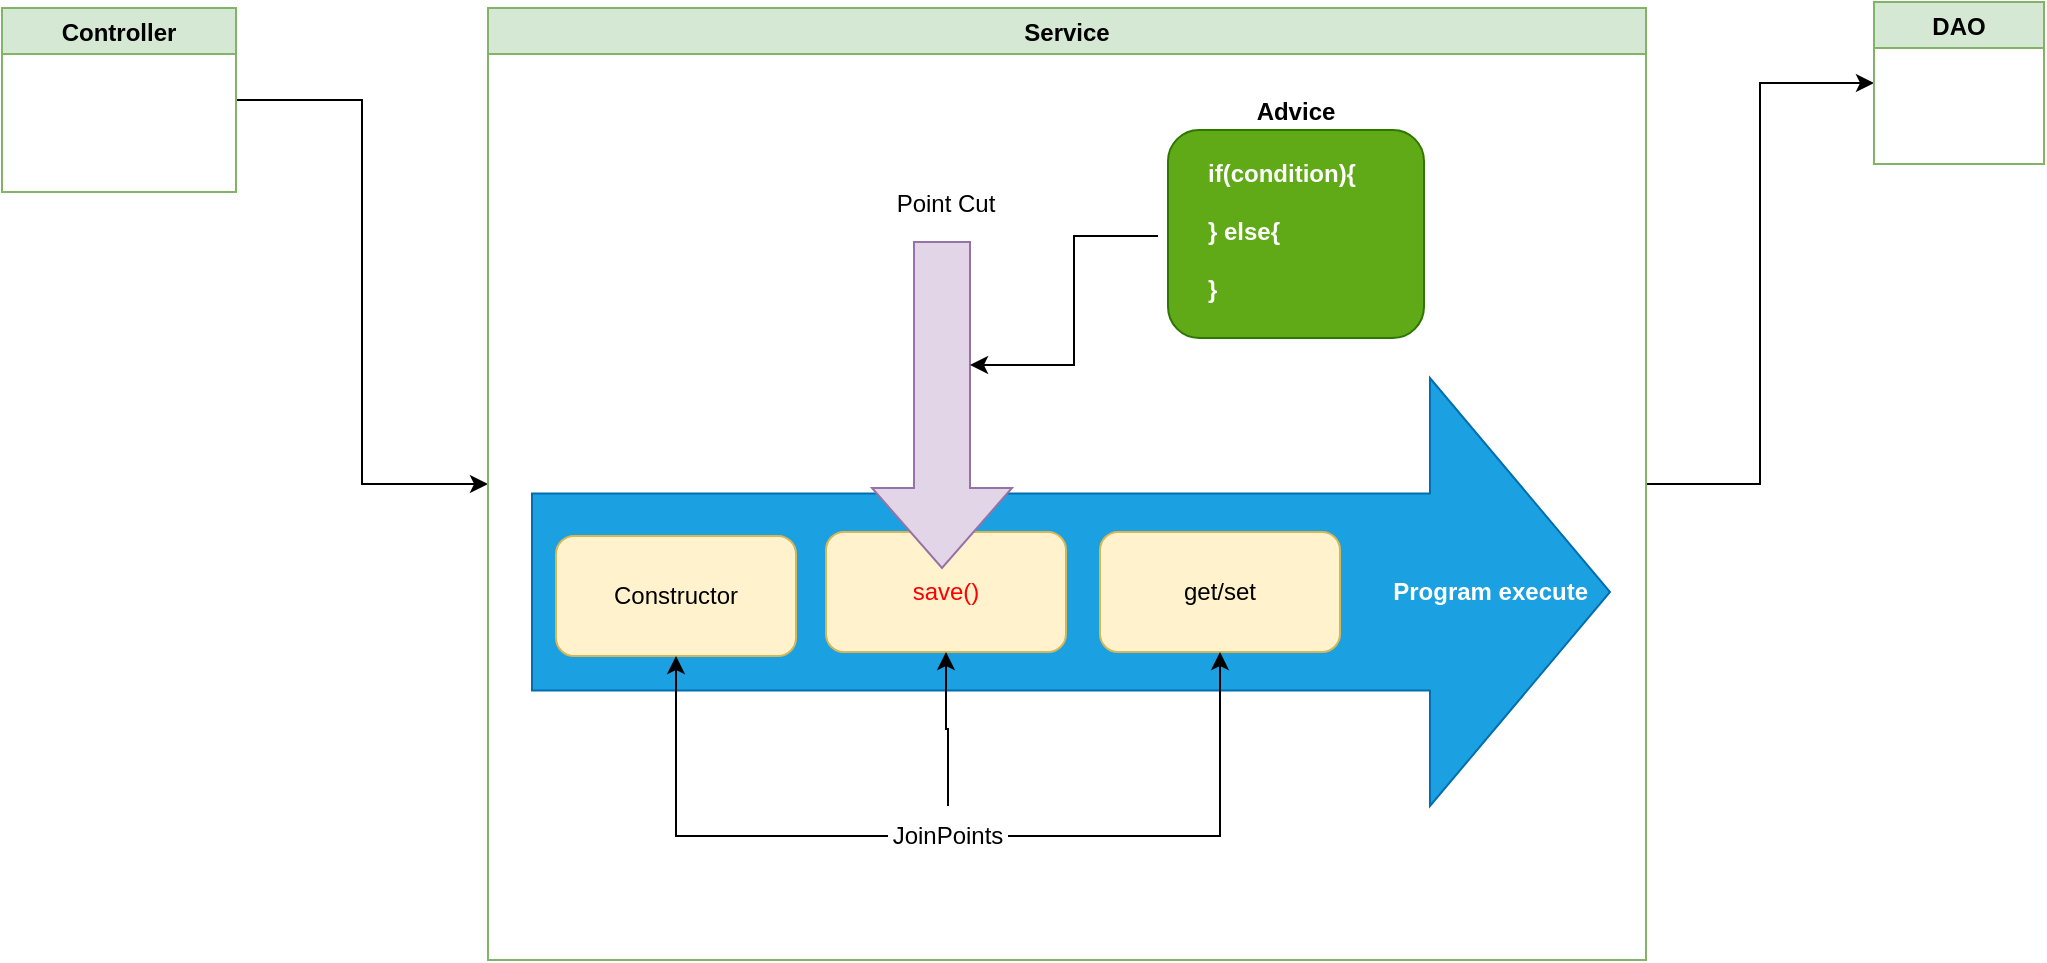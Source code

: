 <mxfile version="20.3.2" type="device"><diagram id="8yVkZ1y5Gb2PziT3os4l" name="Page-1"><mxGraphModel dx="1718" dy="888" grid="0" gridSize="10" guides="1" tooltips="1" connect="1" arrows="1" fold="1" page="1" pageScale="1" pageWidth="4681" pageHeight="3300" math="0" shadow="0"><root><mxCell id="0"/><mxCell id="1" parent="0"/><mxCell id="RHZNKdtHSWgu6k-KS_sg-6" style="edgeStyle=orthogonalEdgeStyle;rounded=0;orthogonalLoop=1;jettySize=auto;html=1;entryX=0;entryY=0.5;entryDx=0;entryDy=0;" edge="1" parent="1" source="RHZNKdtHSWgu6k-KS_sg-2" target="RHZNKdtHSWgu6k-KS_sg-4"><mxGeometry relative="1" as="geometry"/></mxCell><mxCell id="RHZNKdtHSWgu6k-KS_sg-2" value="Controller" style="swimlane;fillColor=#d5e8d4;strokeColor=#82b366;" vertex="1" parent="1"><mxGeometry x="567" y="228" width="117" height="92" as="geometry"/></mxCell><mxCell id="RHZNKdtHSWgu6k-KS_sg-7" style="edgeStyle=orthogonalEdgeStyle;rounded=0;orthogonalLoop=1;jettySize=auto;html=1;entryX=0;entryY=0.5;entryDx=0;entryDy=0;" edge="1" parent="1" source="RHZNKdtHSWgu6k-KS_sg-4" target="RHZNKdtHSWgu6k-KS_sg-5"><mxGeometry relative="1" as="geometry"/></mxCell><mxCell id="RHZNKdtHSWgu6k-KS_sg-4" value="Service" style="swimlane;fillColor=#d5e8d4;strokeColor=#82b366;" vertex="1" parent="1"><mxGeometry x="810" y="228" width="579" height="476" as="geometry"/></mxCell><mxCell id="RHZNKdtHSWgu6k-KS_sg-8" value="Program execute&amp;nbsp; &amp;nbsp;" style="html=1;shadow=0;dashed=0;align=right;verticalAlign=middle;shape=mxgraph.arrows2.arrow;dy=0.54;dx=90;notch=0;fontStyle=1;fillColor=#1ba1e2;fontColor=#ffffff;strokeColor=#006EAF;" vertex="1" parent="RHZNKdtHSWgu6k-KS_sg-4"><mxGeometry x="22" y="185" width="539" height="214" as="geometry"/></mxCell><mxCell id="RHZNKdtHSWgu6k-KS_sg-9" value="Constructor" style="rounded=1;whiteSpace=wrap;html=1;fillColor=#fff2cc;strokeColor=#d6b656;" vertex="1" parent="RHZNKdtHSWgu6k-KS_sg-4"><mxGeometry x="34" y="264" width="120" height="60" as="geometry"/></mxCell><mxCell id="RHZNKdtHSWgu6k-KS_sg-10" value="&lt;font color=&quot;#ff0000&quot;&gt;save()&lt;/font&gt;" style="rounded=1;whiteSpace=wrap;html=1;fillColor=#fff2cc;strokeColor=#d6b656;" vertex="1" parent="RHZNKdtHSWgu6k-KS_sg-4"><mxGeometry x="169" y="262" width="120" height="60" as="geometry"/></mxCell><mxCell id="RHZNKdtHSWgu6k-KS_sg-11" value="get/set" style="rounded=1;whiteSpace=wrap;html=1;fillColor=#fff2cc;strokeColor=#d6b656;" vertex="1" parent="RHZNKdtHSWgu6k-KS_sg-4"><mxGeometry x="306" y="262" width="120" height="60" as="geometry"/></mxCell><mxCell id="RHZNKdtHSWgu6k-KS_sg-16" value="Point Cut" style="text;html=1;strokeColor=none;fillColor=none;align=center;verticalAlign=middle;whiteSpace=wrap;rounded=0;" vertex="1" parent="RHZNKdtHSWgu6k-KS_sg-4"><mxGeometry x="199" y="83" width="60" height="30" as="geometry"/></mxCell><mxCell id="RHZNKdtHSWgu6k-KS_sg-19" value="" style="html=1;shadow=0;dashed=0;align=center;verticalAlign=middle;shape=mxgraph.arrows2.arrow;dy=0.6;dx=40;direction=south;notch=0;fillColor=#e1d5e7;strokeColor=#9673a6;" vertex="1" parent="RHZNKdtHSWgu6k-KS_sg-4"><mxGeometry x="192" y="117" width="70" height="163" as="geometry"/></mxCell><mxCell id="RHZNKdtHSWgu6k-KS_sg-20" value="Advice" style="rounded=1;whiteSpace=wrap;html=1;labelPosition=center;verticalLabelPosition=top;align=center;verticalAlign=bottom;fillColor=#60a917;fontColor=#000000;strokeColor=#2D7600;fontStyle=1" vertex="1" parent="RHZNKdtHSWgu6k-KS_sg-4"><mxGeometry x="340" y="61" width="128" height="104" as="geometry"/></mxCell><mxCell id="RHZNKdtHSWgu6k-KS_sg-22" style="edgeStyle=orthogonalEdgeStyle;rounded=0;orthogonalLoop=1;jettySize=auto;html=1;entryX=0;entryY=0;entryDx=61.5;entryDy=21;entryPerimeter=0;" edge="1" parent="RHZNKdtHSWgu6k-KS_sg-4" target="RHZNKdtHSWgu6k-KS_sg-19"><mxGeometry relative="1" as="geometry"><mxPoint x="335" y="114" as="sourcePoint"/><Array as="points"><mxPoint x="293" y="114"/><mxPoint x="293" y="179"/></Array></mxGeometry></mxCell><mxCell id="RHZNKdtHSWgu6k-KS_sg-21" value="if(condition){&lt;br&gt;&lt;br&gt;} else{&lt;br&gt;&lt;br&gt;}" style="text;html=1;strokeColor=none;fillColor=none;align=left;verticalAlign=top;whiteSpace=wrap;rounded=0;fontColor=#FFFFFF;fontStyle=1" vertex="1" parent="RHZNKdtHSWgu6k-KS_sg-4"><mxGeometry x="358" y="69" width="100" height="89" as="geometry"/></mxCell><mxCell id="RHZNKdtHSWgu6k-KS_sg-5" value="DAO" style="swimlane;fillColor=#d5e8d4;strokeColor=#82b366;" vertex="1" parent="1"><mxGeometry x="1503" y="225" width="85" height="81" as="geometry"/></mxCell><mxCell id="RHZNKdtHSWgu6k-KS_sg-13" style="edgeStyle=orthogonalEdgeStyle;rounded=0;orthogonalLoop=1;jettySize=auto;html=1;" edge="1" parent="1" source="RHZNKdtHSWgu6k-KS_sg-12" target="RHZNKdtHSWgu6k-KS_sg-9"><mxGeometry relative="1" as="geometry"/></mxCell><mxCell id="RHZNKdtHSWgu6k-KS_sg-14" style="edgeStyle=orthogonalEdgeStyle;rounded=0;orthogonalLoop=1;jettySize=auto;html=1;" edge="1" parent="1" source="RHZNKdtHSWgu6k-KS_sg-12" target="RHZNKdtHSWgu6k-KS_sg-10"><mxGeometry relative="1" as="geometry"/></mxCell><mxCell id="RHZNKdtHSWgu6k-KS_sg-15" style="edgeStyle=orthogonalEdgeStyle;rounded=0;orthogonalLoop=1;jettySize=auto;html=1;" edge="1" parent="1" source="RHZNKdtHSWgu6k-KS_sg-12" target="RHZNKdtHSWgu6k-KS_sg-11"><mxGeometry relative="1" as="geometry"/></mxCell><mxCell id="RHZNKdtHSWgu6k-KS_sg-12" value="JoinPoints" style="text;html=1;strokeColor=none;fillColor=none;align=center;verticalAlign=middle;whiteSpace=wrap;rounded=0;" vertex="1" parent="1"><mxGeometry x="1010" y="627" width="60" height="30" as="geometry"/></mxCell></root></mxGraphModel></diagram></mxfile>
